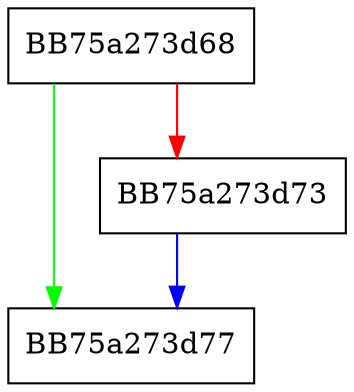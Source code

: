 digraph mbx_seek {
  node [shape="box"];
  graph [splines=ortho];
  BB75a273d68 -> BB75a273d77 [color="green"];
  BB75a273d68 -> BB75a273d73 [color="red"];
  BB75a273d73 -> BB75a273d77 [color="blue"];
}
